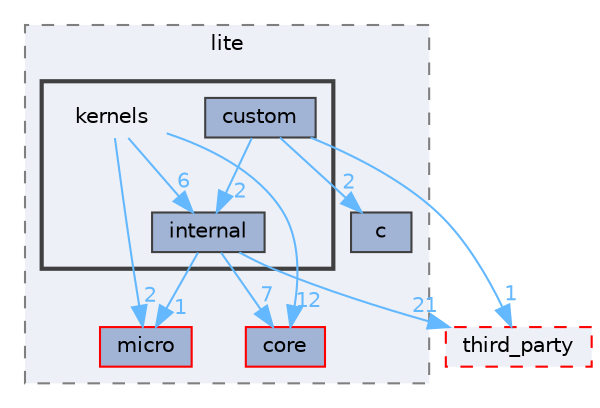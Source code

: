 digraph "Face_Access_inferencing/src/edge-impulse-sdk/tensorflow/lite/kernels"
{
 // LATEX_PDF_SIZE
  bgcolor="transparent";
  edge [fontname=Helvetica,fontsize=10,labelfontname=Helvetica,labelfontsize=10];
  node [fontname=Helvetica,fontsize=10,shape=box,height=0.2,width=0.4];
  compound=true
  subgraph clusterdir_9e2e44523d0e7057efff3aa2b83d3c03 {
    graph [ bgcolor="#edf0f7", pencolor="grey50", label="lite", fontname=Helvetica,fontsize=10 style="filled,dashed", URL="dir_9e2e44523d0e7057efff3aa2b83d3c03.html",tooltip=""]
  dir_7479794792bf05ac1675800fbf30d968 [label="micro", fillcolor="#a2b4d6", color="red", style="filled", URL="dir_7479794792bf05ac1675800fbf30d968.html",tooltip=""];
  dir_a57dcf516eb6154e2b0d3794147c9f73 [label="c", fillcolor="#a2b4d6", color="grey25", style="filled", URL="dir_a57dcf516eb6154e2b0d3794147c9f73.html",tooltip=""];
  dir_b3c97cced610109df57eff930c6e0e69 [label="core", fillcolor="#a2b4d6", color="red", style="filled", URL="dir_b3c97cced610109df57eff930c6e0e69.html",tooltip=""];
  subgraph clusterdir_248234859e74565ab0a1ed75f89f7de6 {
    graph [ bgcolor="#edf0f7", pencolor="grey25", label="", fontname=Helvetica,fontsize=10 style="filled,bold", URL="dir_248234859e74565ab0a1ed75f89f7de6.html",tooltip=""]
    dir_248234859e74565ab0a1ed75f89f7de6 [shape=plaintext, label="kernels"];
  dir_3283426fe5b433d3c0e0838aa102d0d2 [label="custom", fillcolor="#a2b4d6", color="grey25", style="filled", URL="dir_3283426fe5b433d3c0e0838aa102d0d2.html",tooltip=""];
  dir_cb9d2711fd6f9fa370ea69752f915f38 [label="internal", fillcolor="#a2b4d6", color="grey25", style="filled", URL="dir_cb9d2711fd6f9fa370ea69752f915f38.html",tooltip=""];
  }
  }
  dir_2a457971a8f494342600f6c4d34599ba [label="third_party", fillcolor="#edf0f7", color="red", style="filled,dashed", URL="dir_2a457971a8f494342600f6c4d34599ba.html",tooltip=""];
  dir_248234859e74565ab0a1ed75f89f7de6->dir_7479794792bf05ac1675800fbf30d968 [headlabel="2", labeldistance=1.5 headhref="dir_000165_000190.html" href="dir_000165_000190.html" color="steelblue1" fontcolor="steelblue1"];
  dir_248234859e74565ab0a1ed75f89f7de6->dir_b3c97cced610109df57eff930c6e0e69 [headlabel="12", labeldistance=1.5 headhref="dir_000165_000072.html" href="dir_000165_000072.html" color="steelblue1" fontcolor="steelblue1"];
  dir_248234859e74565ab0a1ed75f89f7de6->dir_cb9d2711fd6f9fa370ea69752f915f38 [headlabel="6", labeldistance=1.5 headhref="dir_000165_000153.html" href="dir_000165_000153.html" color="steelblue1" fontcolor="steelblue1"];
  dir_3283426fe5b433d3c0e0838aa102d0d2->dir_2a457971a8f494342600f6c4d34599ba [headlabel="1", labeldistance=1.5 headhref="dir_000075_000344.html" href="dir_000075_000344.html" color="steelblue1" fontcolor="steelblue1"];
  dir_3283426fe5b433d3c0e0838aa102d0d2->dir_a57dcf516eb6154e2b0d3794147c9f73 [headlabel="2", labeldistance=1.5 headhref="dir_000075_000038.html" href="dir_000075_000038.html" color="steelblue1" fontcolor="steelblue1"];
  dir_3283426fe5b433d3c0e0838aa102d0d2->dir_cb9d2711fd6f9fa370ea69752f915f38 [headlabel="2", labeldistance=1.5 headhref="dir_000075_000153.html" href="dir_000075_000153.html" color="steelblue1" fontcolor="steelblue1"];
  dir_cb9d2711fd6f9fa370ea69752f915f38->dir_2a457971a8f494342600f6c4d34599ba [headlabel="21", labeldistance=1.5 headhref="dir_000153_000344.html" href="dir_000153_000344.html" color="steelblue1" fontcolor="steelblue1"];
  dir_cb9d2711fd6f9fa370ea69752f915f38->dir_b3c97cced610109df57eff930c6e0e69 [headlabel="7", labeldistance=1.5 headhref="dir_000153_000072.html" href="dir_000153_000072.html" color="steelblue1" fontcolor="steelblue1"];
  dir_cb9d2711fd6f9fa370ea69752f915f38->dir_7479794792bf05ac1675800fbf30d968 [headlabel="1", labeldistance=1.5 headhref="dir_000153_000190.html" href="dir_000153_000190.html" color="steelblue1" fontcolor="steelblue1"];
}
